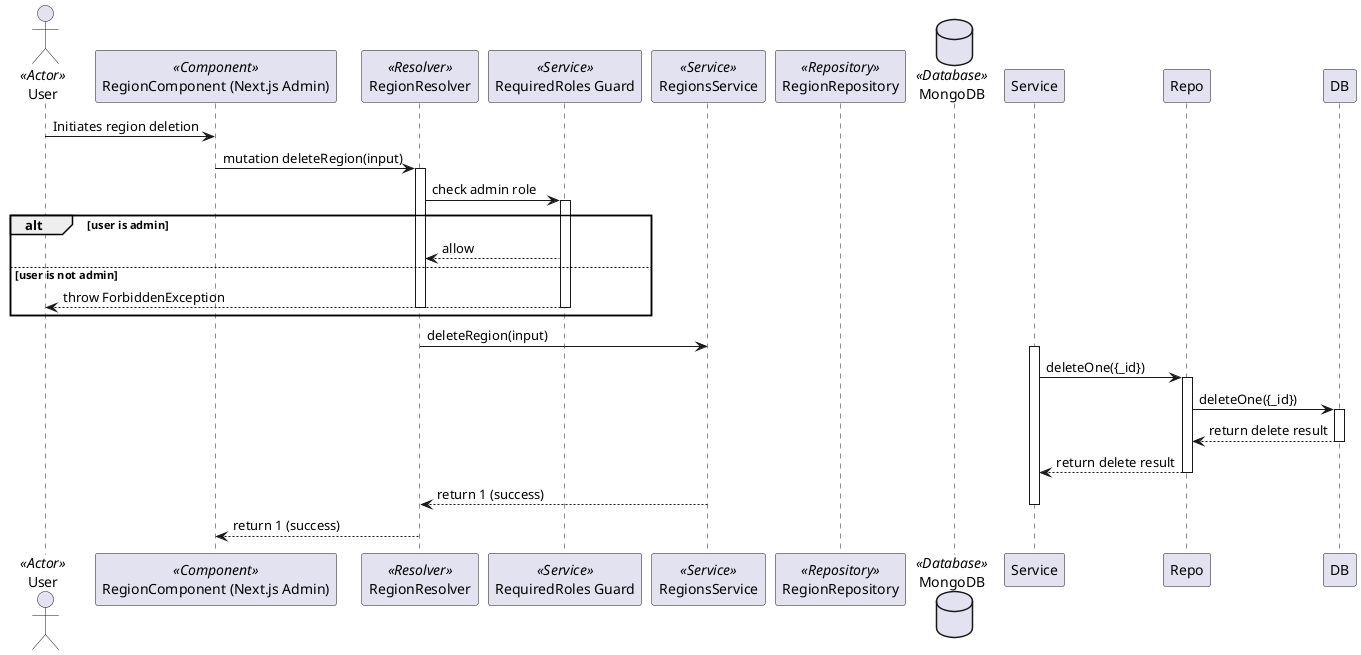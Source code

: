 @startuml Region - Delete Region

actor User <<Actor>>
participant "RegionComponent (Next.js Admin)" as RegionComponent <<Component>>
participant "RegionResolver" as Resolver <<Resolver>>
participant "RequiredRoles Guard" as Guard <<Service>>
participant "RegionsService" as RegionsService <<Service>>
participant "RegionRepository" as RegionRepository <<Repository>>
database "MongoDB" as MongoDB <<Database>>

User -> RegionComponent: Initiates region deletion
RegionComponent -> Resolver: mutation deleteRegion(input)
activate Resolver

Resolver -> Guard: check admin role
activate Guard
alt user is admin
    Guard --> Resolver: allow
else user is not admin
    Guard --> User: throw ForbiddenException
    deactivate Resolver
    deactivate Guard
end
deactivate Guard

Resolver -> RegionsService: deleteRegion(input)
activate Service

Service -> Repo: deleteOne({_id})
activate Repo
Repo -> DB: deleteOne({_id})
activate DB
DB --> Repo: return delete result
deactivate DB
Repo --> Service: return delete result
deactivate Repo

RegionsService --> Resolver: return 1 (success)
deactivate Service
Resolver --> RegionComponent: return 1 (success)
deactivate Resolver

@enduml 
